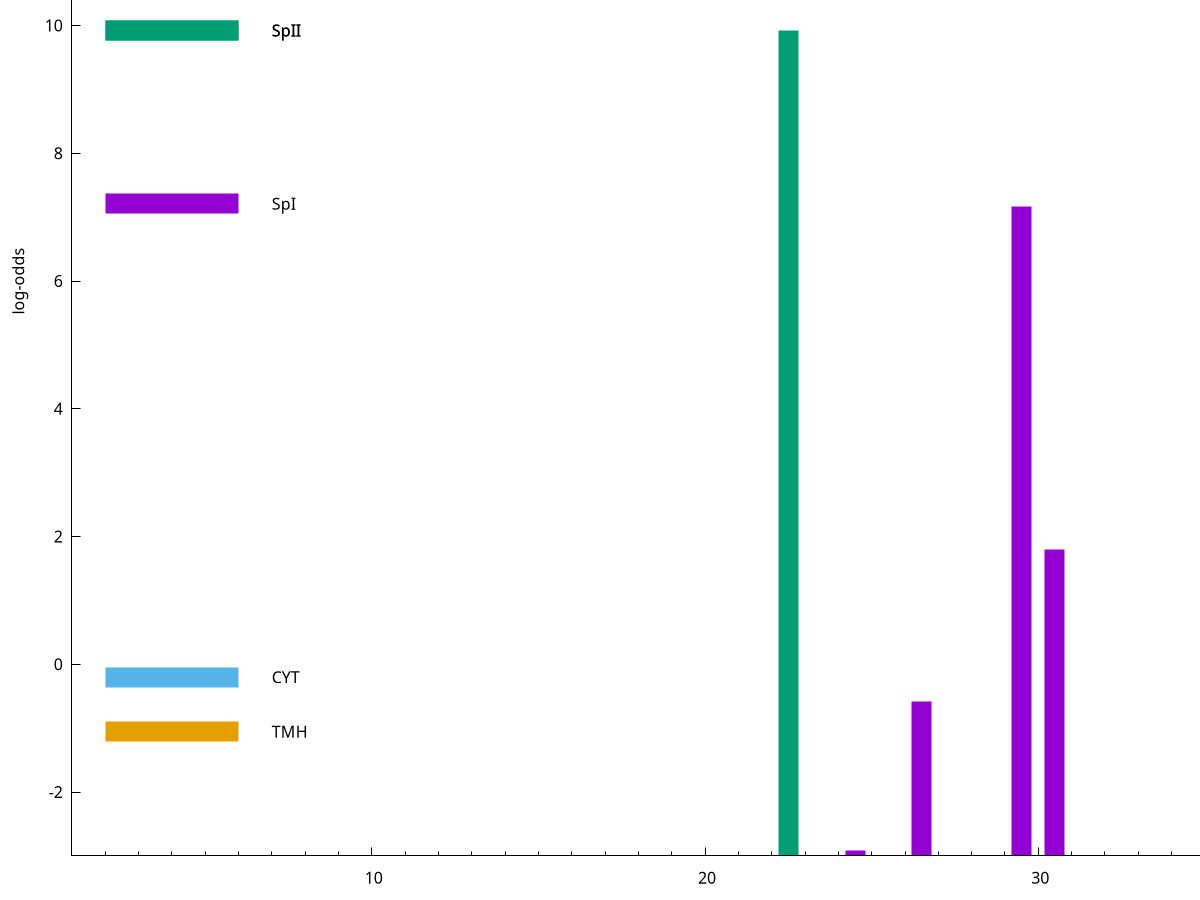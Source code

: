 set title "LipoP predictions for SRR4065689.gff"
set size 2., 1.4
set xrange [1:70] 
set mxtics 10
set yrange [-3:15]
set y2range [0:18]
set ylabel "log-odds"
set term postscript eps color solid "Helvetica" 30
set output "SRR4065689.gff29.eps"
set arrow from 2,9.92518 to 6,9.92518 nohead lt 2 lw 20
set label "SpII" at 7,9.92518
set arrow from 2,7.21131 to 6,7.21131 nohead lt 1 lw 20
set label "SpI" at 7,7.21131
set arrow from 2,-0.200913 to 6,-0.200913 nohead lt 3 lw 20
set label "CYT" at 7,-0.200913
set arrow from 2,-1.05593 to 6,-1.05593 nohead lt 4 lw 20
set label "TMH" at 7,-1.05593
set arrow from 2,9.92518 to 6,9.92518 nohead lt 2 lw 20
set label "SpII" at 7,9.92518
# NOTE: The scores below are the log-odds scores with the threshold
# NOTE: subtracted (a hack to make gnuplot make the histogram all
# NOTE: look nice).
plot "-" axes x1y2 title "" with impulses lt 2 lw 20, "-" axes x1y2 title "" with impulses lt 1 lw 20
22.500000 12.925180
e
29.500000 10.168290
30.500000 4.793140
26.500000 2.418772
24.500000 0.077010
e
exit

